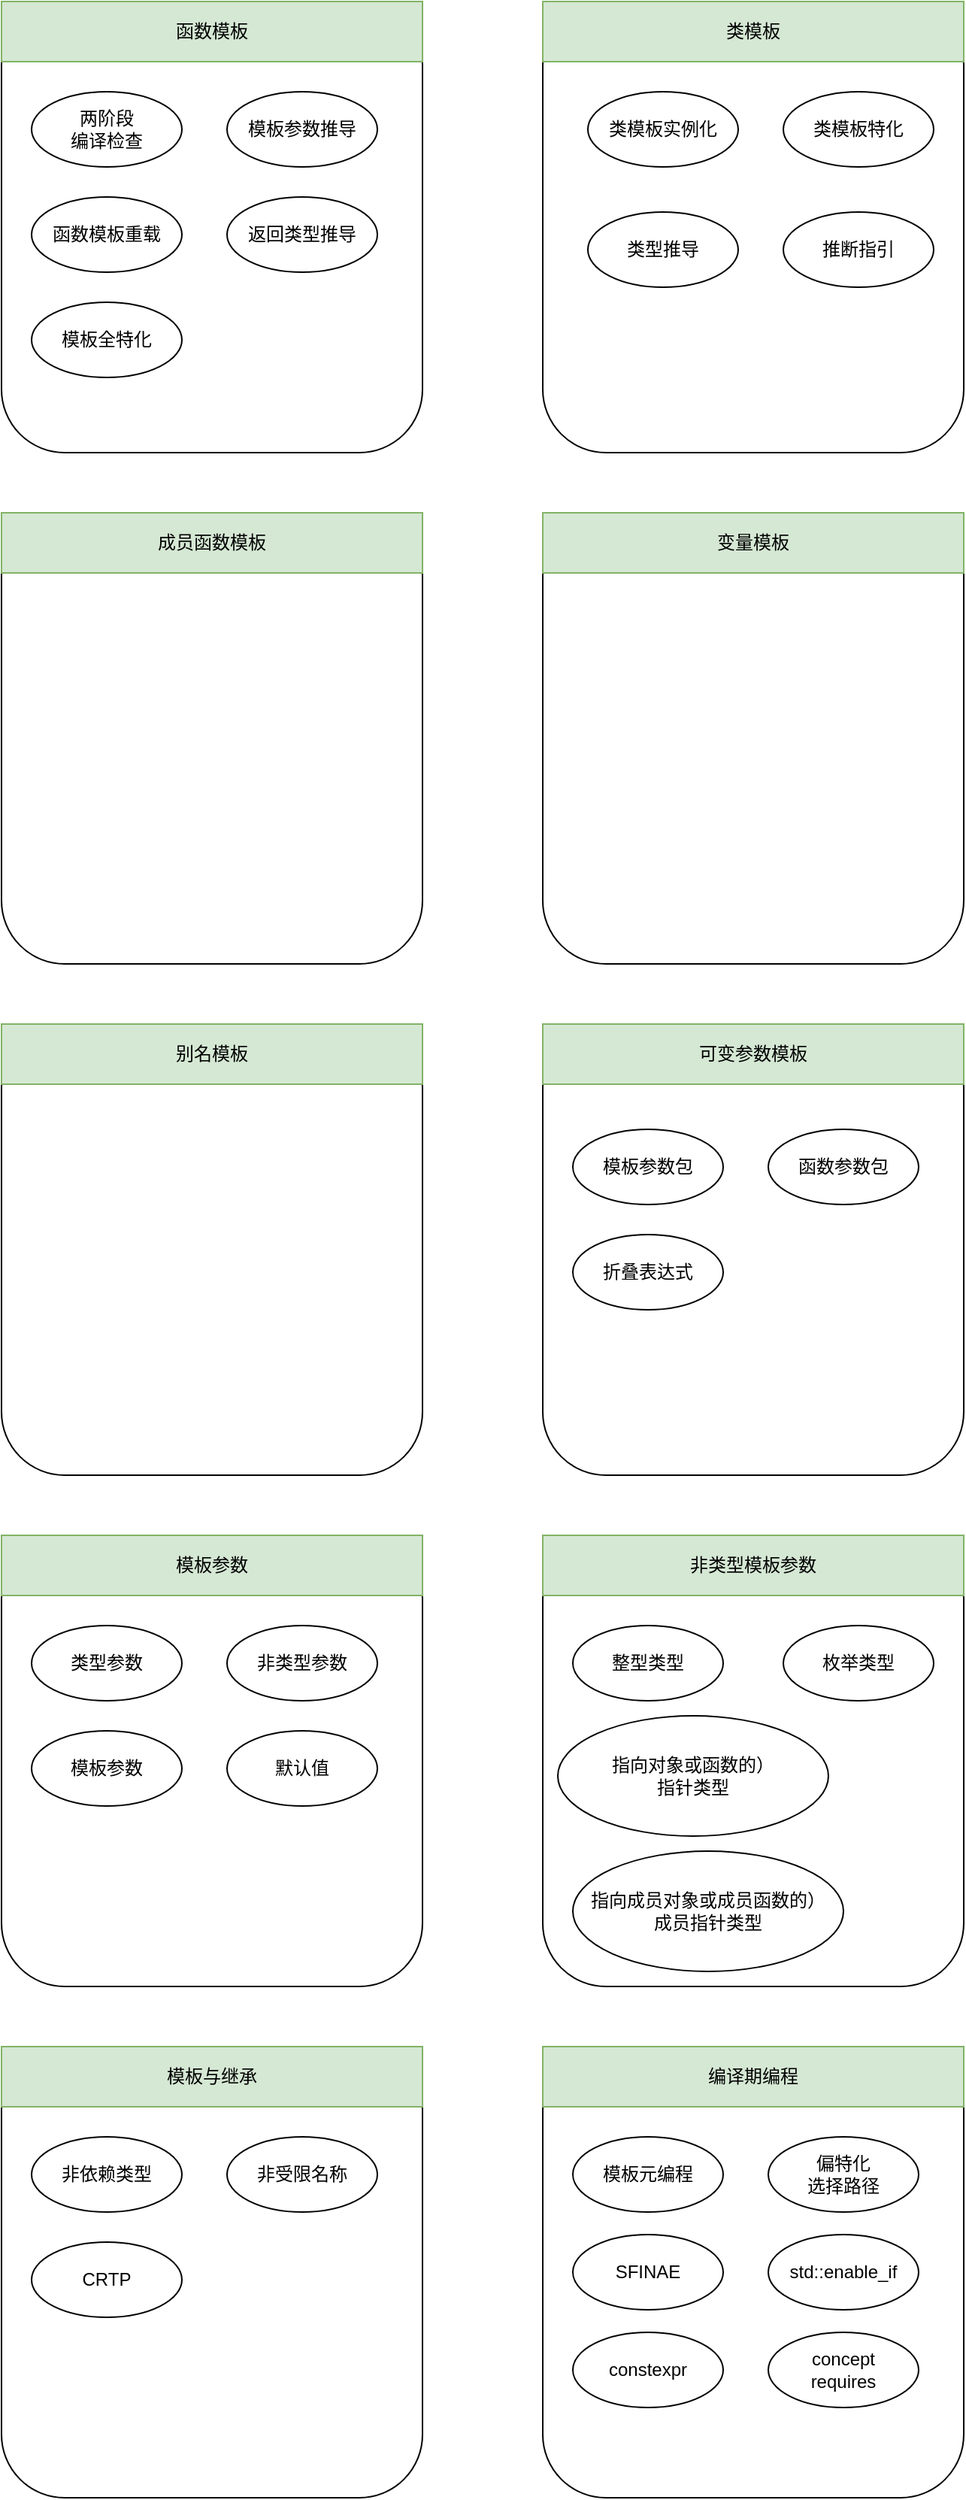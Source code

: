 <mxfile version="20.3.6" type="github">
  <diagram id="SaCp-EZlsrpQeVZZf6bi" name="Page-1">
    <mxGraphModel dx="1298" dy="734" grid="1" gridSize="10" guides="1" tooltips="1" connect="1" arrows="1" fold="1" page="1" pageScale="1" pageWidth="850" pageHeight="1100" math="0" shadow="0">
      <root>
        <mxCell id="0" />
        <mxCell id="1" parent="0" />
        <mxCell id="as-h8g3W3oBw8S-Jlq9h-1" value="" style="rounded=1;whiteSpace=wrap;html=1;" parent="1" vertex="1">
          <mxGeometry x="80" y="80" width="280" height="300" as="geometry" />
        </mxCell>
        <mxCell id="as-h8g3W3oBw8S-Jlq9h-2" value="函数模板" style="rounded=0;whiteSpace=wrap;html=1;fillColor=#d5e8d4;strokeColor=#82b366;" parent="1" vertex="1">
          <mxGeometry x="80" y="80" width="280" height="40" as="geometry" />
        </mxCell>
        <mxCell id="as-h8g3W3oBw8S-Jlq9h-3" value="" style="rounded=1;whiteSpace=wrap;html=1;" parent="1" vertex="1">
          <mxGeometry x="440" y="80" width="280" height="300" as="geometry" />
        </mxCell>
        <mxCell id="as-h8g3W3oBw8S-Jlq9h-4" value="类模板" style="rounded=0;whiteSpace=wrap;html=1;fillColor=#d5e8d4;strokeColor=#82b366;" parent="1" vertex="1">
          <mxGeometry x="440" y="80" width="280" height="40" as="geometry" />
        </mxCell>
        <mxCell id="as-h8g3W3oBw8S-Jlq9h-5" value="" style="rounded=1;whiteSpace=wrap;html=1;" parent="1" vertex="1">
          <mxGeometry x="80" y="420" width="280" height="300" as="geometry" />
        </mxCell>
        <mxCell id="as-h8g3W3oBw8S-Jlq9h-6" value="成员函数模板" style="rounded=0;whiteSpace=wrap;html=1;fillColor=#d5e8d4;strokeColor=#82b366;" parent="1" vertex="1">
          <mxGeometry x="80" y="420" width="280" height="40" as="geometry" />
        </mxCell>
        <mxCell id="as-h8g3W3oBw8S-Jlq9h-7" value="" style="rounded=1;whiteSpace=wrap;html=1;" parent="1" vertex="1">
          <mxGeometry x="440" y="420" width="280" height="300" as="geometry" />
        </mxCell>
        <mxCell id="as-h8g3W3oBw8S-Jlq9h-8" value="变量模板" style="rounded=0;whiteSpace=wrap;html=1;fillColor=#d5e8d4;strokeColor=#82b366;" parent="1" vertex="1">
          <mxGeometry x="440" y="420" width="280" height="40" as="geometry" />
        </mxCell>
        <mxCell id="as-h8g3W3oBw8S-Jlq9h-9" value="" style="rounded=1;whiteSpace=wrap;html=1;" parent="1" vertex="1">
          <mxGeometry x="80" y="760" width="280" height="300" as="geometry" />
        </mxCell>
        <mxCell id="as-h8g3W3oBw8S-Jlq9h-10" value="别名模板" style="rounded=0;whiteSpace=wrap;html=1;fillColor=#d5e8d4;strokeColor=#82b366;" parent="1" vertex="1">
          <mxGeometry x="80" y="760" width="280" height="40" as="geometry" />
        </mxCell>
        <mxCell id="as-h8g3W3oBw8S-Jlq9h-11" value="" style="rounded=1;whiteSpace=wrap;html=1;" parent="1" vertex="1">
          <mxGeometry x="440" y="760" width="280" height="300" as="geometry" />
        </mxCell>
        <mxCell id="as-h8g3W3oBw8S-Jlq9h-12" value="可变参数模板" style="rounded=0;whiteSpace=wrap;html=1;fillColor=#d5e8d4;strokeColor=#82b366;" parent="1" vertex="1">
          <mxGeometry x="440" y="760" width="280" height="40" as="geometry" />
        </mxCell>
        <mxCell id="as-h8g3W3oBw8S-Jlq9h-13" value="" style="rounded=1;whiteSpace=wrap;html=1;" parent="1" vertex="1">
          <mxGeometry x="80" y="1100" width="280" height="300" as="geometry" />
        </mxCell>
        <mxCell id="as-h8g3W3oBw8S-Jlq9h-14" value="模板参数" style="rounded=0;whiteSpace=wrap;html=1;fillColor=#d5e8d4;strokeColor=#82b366;" parent="1" vertex="1">
          <mxGeometry x="80" y="1100" width="280" height="40" as="geometry" />
        </mxCell>
        <mxCell id="as-h8g3W3oBw8S-Jlq9h-15" value="" style="rounded=1;whiteSpace=wrap;html=1;" parent="1" vertex="1">
          <mxGeometry x="440" y="1100" width="280" height="300" as="geometry" />
        </mxCell>
        <mxCell id="as-h8g3W3oBw8S-Jlq9h-16" value="非类型模板参数" style="rounded=0;whiteSpace=wrap;html=1;fillColor=#d5e8d4;strokeColor=#82b366;" parent="1" vertex="1">
          <mxGeometry x="440" y="1100" width="280" height="40" as="geometry" />
        </mxCell>
        <mxCell id="as-h8g3W3oBw8S-Jlq9h-17" value="" style="rounded=1;whiteSpace=wrap;html=1;" parent="1" vertex="1">
          <mxGeometry x="440" y="1440" width="280" height="300" as="geometry" />
        </mxCell>
        <mxCell id="as-h8g3W3oBw8S-Jlq9h-18" value="编译期编程" style="rounded=0;whiteSpace=wrap;html=1;fillColor=#d5e8d4;strokeColor=#82b366;" parent="1" vertex="1">
          <mxGeometry x="440" y="1440" width="280" height="40" as="geometry" />
        </mxCell>
        <mxCell id="u4Ys3v4neEJpWNCsn4WD-1" value="模板元编程" style="ellipse;whiteSpace=wrap;html=1;" vertex="1" parent="1">
          <mxGeometry x="460" y="1500" width="100" height="50" as="geometry" />
        </mxCell>
        <mxCell id="u4Ys3v4neEJpWNCsn4WD-2" value="偏特化&lt;br&gt;选择路径" style="ellipse;whiteSpace=wrap;html=1;" vertex="1" parent="1">
          <mxGeometry x="590" y="1500" width="100" height="50" as="geometry" />
        </mxCell>
        <mxCell id="u4Ys3v4neEJpWNCsn4WD-3" value="constexpr" style="ellipse;whiteSpace=wrap;html=1;" vertex="1" parent="1">
          <mxGeometry x="460" y="1630" width="100" height="50" as="geometry" />
        </mxCell>
        <mxCell id="u4Ys3v4neEJpWNCsn4WD-4" value="SFINAE" style="ellipse;whiteSpace=wrap;html=1;" vertex="1" parent="1">
          <mxGeometry x="460" y="1565" width="100" height="50" as="geometry" />
        </mxCell>
        <mxCell id="u4Ys3v4neEJpWNCsn4WD-5" value="std::enable_if" style="ellipse;whiteSpace=wrap;html=1;" vertex="1" parent="1">
          <mxGeometry x="590" y="1565" width="100" height="50" as="geometry" />
        </mxCell>
        <mxCell id="u4Ys3v4neEJpWNCsn4WD-6" value="concept&lt;br&gt;requires" style="ellipse;whiteSpace=wrap;html=1;" vertex="1" parent="1">
          <mxGeometry x="590" y="1630" width="100" height="50" as="geometry" />
        </mxCell>
        <mxCell id="u4Ys3v4neEJpWNCsn4WD-7" value="&lt;div&gt;整型类型&lt;/div&gt;" style="ellipse;whiteSpace=wrap;html=1;" vertex="1" parent="1">
          <mxGeometry x="460" y="1160" width="100" height="50" as="geometry" />
        </mxCell>
        <mxCell id="u4Ys3v4neEJpWNCsn4WD-8" value="枚举类型" style="ellipse;whiteSpace=wrap;html=1;" vertex="1" parent="1">
          <mxGeometry x="600" y="1160" width="100" height="50" as="geometry" />
        </mxCell>
        <mxCell id="u4Ys3v4neEJpWNCsn4WD-9" value="指向对象或函数的）&lt;br&gt;指针类型" style="ellipse;whiteSpace=wrap;html=1;" vertex="1" parent="1">
          <mxGeometry x="450" y="1220" width="180" height="80" as="geometry" />
        </mxCell>
        <mxCell id="u4Ys3v4neEJpWNCsn4WD-10" value="模板参数包" style="ellipse;whiteSpace=wrap;html=1;" vertex="1" parent="1">
          <mxGeometry x="460" y="830" width="100" height="50" as="geometry" />
        </mxCell>
        <mxCell id="u4Ys3v4neEJpWNCsn4WD-11" value="函数参数包" style="ellipse;whiteSpace=wrap;html=1;" vertex="1" parent="1">
          <mxGeometry x="590" y="830" width="100" height="50" as="geometry" />
        </mxCell>
        <mxCell id="u4Ys3v4neEJpWNCsn4WD-12" value="折叠表达式" style="ellipse;whiteSpace=wrap;html=1;" vertex="1" parent="1">
          <mxGeometry x="460" y="900" width="100" height="50" as="geometry" />
        </mxCell>
        <mxCell id="u4Ys3v4neEJpWNCsn4WD-13" value="两阶段&lt;br&gt;编译检查" style="ellipse;whiteSpace=wrap;html=1;" vertex="1" parent="1">
          <mxGeometry x="100" y="140" width="100" height="50" as="geometry" />
        </mxCell>
        <mxCell id="u4Ys3v4neEJpWNCsn4WD-14" value="模板参数推导" style="ellipse;whiteSpace=wrap;html=1;" vertex="1" parent="1">
          <mxGeometry x="230" y="140" width="100" height="50" as="geometry" />
        </mxCell>
        <mxCell id="u4Ys3v4neEJpWNCsn4WD-15" value="函数模板重载" style="ellipse;whiteSpace=wrap;html=1;" vertex="1" parent="1">
          <mxGeometry x="100" y="210" width="100" height="50" as="geometry" />
        </mxCell>
        <mxCell id="u4Ys3v4neEJpWNCsn4WD-16" value="返回类型推导" style="ellipse;whiteSpace=wrap;html=1;" vertex="1" parent="1">
          <mxGeometry x="230" y="210" width="100" height="50" as="geometry" />
        </mxCell>
        <mxCell id="u4Ys3v4neEJpWNCsn4WD-17" value="模板全特化" style="ellipse;whiteSpace=wrap;html=1;" vertex="1" parent="1">
          <mxGeometry x="100" y="280" width="100" height="50" as="geometry" />
        </mxCell>
        <mxCell id="u4Ys3v4neEJpWNCsn4WD-18" value="类模板实例化" style="ellipse;whiteSpace=wrap;html=1;" vertex="1" parent="1">
          <mxGeometry x="470" y="140" width="100" height="50" as="geometry" />
        </mxCell>
        <mxCell id="u4Ys3v4neEJpWNCsn4WD-19" value="类模板特化" style="ellipse;whiteSpace=wrap;html=1;" vertex="1" parent="1">
          <mxGeometry x="600" y="140" width="100" height="50" as="geometry" />
        </mxCell>
        <mxCell id="u4Ys3v4neEJpWNCsn4WD-20" value="类型推导" style="ellipse;whiteSpace=wrap;html=1;" vertex="1" parent="1">
          <mxGeometry x="470" y="220" width="100" height="50" as="geometry" />
        </mxCell>
        <mxCell id="u4Ys3v4neEJpWNCsn4WD-22" value="推断指引" style="ellipse;whiteSpace=wrap;html=1;" vertex="1" parent="1">
          <mxGeometry x="600" y="220" width="100" height="50" as="geometry" />
        </mxCell>
        <mxCell id="u4Ys3v4neEJpWNCsn4WD-23" value="" style="rounded=1;whiteSpace=wrap;html=1;" vertex="1" parent="1">
          <mxGeometry x="80" y="1440" width="280" height="300" as="geometry" />
        </mxCell>
        <mxCell id="u4Ys3v4neEJpWNCsn4WD-24" value="模板与继承" style="rounded=0;whiteSpace=wrap;html=1;fillColor=#d5e8d4;strokeColor=#82b366;" vertex="1" parent="1">
          <mxGeometry x="80" y="1440" width="280" height="40" as="geometry" />
        </mxCell>
        <mxCell id="u4Ys3v4neEJpWNCsn4WD-25" value="非依赖类型" style="ellipse;whiteSpace=wrap;html=1;" vertex="1" parent="1">
          <mxGeometry x="100" y="1500" width="100" height="50" as="geometry" />
        </mxCell>
        <mxCell id="u4Ys3v4neEJpWNCsn4WD-26" value="非受限名称" style="ellipse;whiteSpace=wrap;html=1;" vertex="1" parent="1">
          <mxGeometry x="230" y="1500" width="100" height="50" as="geometry" />
        </mxCell>
        <mxCell id="u4Ys3v4neEJpWNCsn4WD-27" value="CRTP" style="ellipse;whiteSpace=wrap;html=1;" vertex="1" parent="1">
          <mxGeometry x="100" y="1570" width="100" height="50" as="geometry" />
        </mxCell>
        <mxCell id="u4Ys3v4neEJpWNCsn4WD-30" value="&lt;div&gt;类型参数&lt;/div&gt;" style="ellipse;whiteSpace=wrap;html=1;" vertex="1" parent="1">
          <mxGeometry x="100" y="1160" width="100" height="50" as="geometry" />
        </mxCell>
        <mxCell id="u4Ys3v4neEJpWNCsn4WD-31" value="&lt;div&gt;非类型参数&lt;/div&gt;" style="ellipse;whiteSpace=wrap;html=1;" vertex="1" parent="1">
          <mxGeometry x="230" y="1160" width="100" height="50" as="geometry" />
        </mxCell>
        <mxCell id="u4Ys3v4neEJpWNCsn4WD-32" value="&lt;div&gt;模板参数&lt;/div&gt;" style="ellipse;whiteSpace=wrap;html=1;" vertex="1" parent="1">
          <mxGeometry x="100" y="1230" width="100" height="50" as="geometry" />
        </mxCell>
        <mxCell id="u4Ys3v4neEJpWNCsn4WD-33" value="&lt;div&gt;默认值&lt;/div&gt;" style="ellipse;whiteSpace=wrap;html=1;" vertex="1" parent="1">
          <mxGeometry x="230" y="1230" width="100" height="50" as="geometry" />
        </mxCell>
        <mxCell id="u4Ys3v4neEJpWNCsn4WD-34" value="指向成员对象或成员函数的）&lt;br&gt;成员指针类型" style="ellipse;whiteSpace=wrap;html=1;" vertex="1" parent="1">
          <mxGeometry x="460" y="1310" width="180" height="80" as="geometry" />
        </mxCell>
      </root>
    </mxGraphModel>
  </diagram>
</mxfile>
